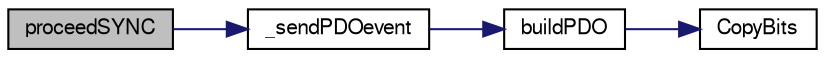 digraph "proceedSYNC"
{
  edge [fontname="FreeSans",fontsize="10",labelfontname="FreeSans",labelfontsize="10"];
  node [fontname="FreeSans",fontsize="10",shape=record];
  rankdir="LR";
  Node1 [label="proceedSYNC",height=0.2,width=0.4,color="black", fillcolor="grey75", style="filled" fontcolor="black"];
  Node1 -> Node2 [color="midnightblue",fontsize="10",style="solid",fontname="FreeSans"];
  Node2 [label="_sendPDOevent",height=0.2,width=0.4,color="black", fillcolor="white", style="filled",URL="$group__pdo.html#ga95c3686cda4e9e6f7c847d2d0bb88fe8",tooltip="Function iterates on all TPDO and look TPDO transmit type and content change before sending it..."];
  Node2 -> Node3 [color="midnightblue",fontsize="10",style="solid",fontname="FreeSans"];
  Node3 [label="buildPDO",height=0.2,width=0.4,color="black", fillcolor="white", style="filled",URL="$pdo_8c.html#a889902163641f6fc8039550cb11ec320",tooltip="Copy all the data to transmit in process_var Prepare the PDO defined at index to be sent *pwCobId : r..."];
  Node3 -> Node4 [color="midnightblue",fontsize="10",style="solid",fontname="FreeSans"];
  Node4 [label="CopyBits",height=0.2,width=0.4,color="black", fillcolor="white", style="filled",URL="$pdo_8c.html#ae468510c9f77f502207d961d26389918"];
}
